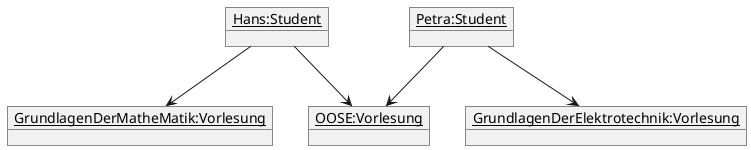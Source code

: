 @startuml A5.1
skinparam classAttributeIconSize 0
object "__OOSE:Vorlesung__" as OOSE
object "__GrundlagenDerMatheMatik:Vorlesung__" as GDM
object "__GrundlagenDerElektrotechnik:Vorlesung__" as GDE
object "__Hans:Student__" as Hans
object "__Petra:Student__" as Petra

Hans --> GDM
Hans --> OOSE
Petra --> GDE
Petra --> OOSE
@enduml

@startuml A5.2
skinparam classAttributeIconSize 0
object "__p:PKW__" as PKW
object "__vl:Rad__" as VL {
    umfang = 195
}
object "__vr:Rad__" as VR {
    umfang = 195
}
object "__hl:Rad__" as HL {
    umfang = 195
}
object "__hr:Rad__" as HR {
    umfang = 195
}
object "__r:Reserverad__" as R {
    umfang = 195
}

PKW --> VL
PKW --> VR
PKW --> HL
PKW --> HR
PKW --> R


@enduml

@startuml A5.3
skinparam classAttributeIconSize 0
object "__Class Diagram 4 not found__" as tmp
@enduml